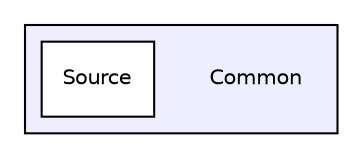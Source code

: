 digraph "Common" {
  bgcolor=transparent;
  compound=true
  node [ fontsize="10", fontname="Helvetica"];
  edge [ labelfontsize="10", labelfontname="Helvetica"];
  subgraph clusterdir_4ab6b4cc6a7edbff49100e9123df213f {
    graph [ bgcolor="#eeeeff", pencolor="black", label="" URL="dir_4ab6b4cc6a7edbff49100e9123df213f.html"];
    dir_4ab6b4cc6a7edbff49100e9123df213f [shape=plaintext label="Common"];
    dir_c8c4f62bd7db86224cb487692f2a3c53 [shape=box label="Source" color="black" fillcolor="white" style="filled" URL="dir_c8c4f62bd7db86224cb487692f2a3c53.html"];
  }
}
